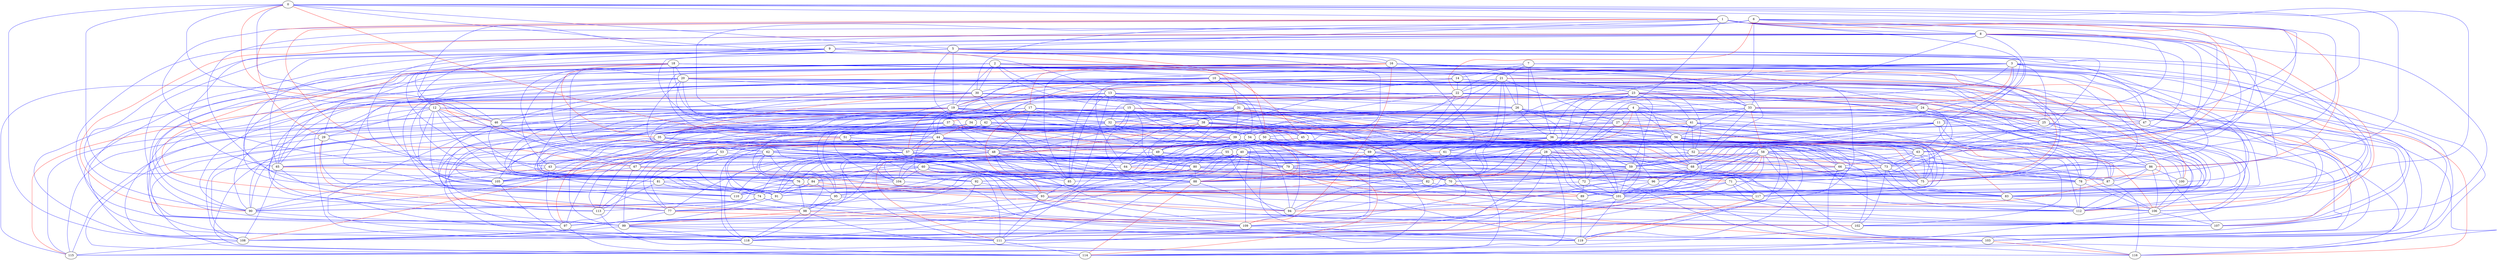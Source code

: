 graph anyrelation {
    overlap = false;

    // Node Properties
"0" -- "1" [color=blue, penwidth=1]
"0" -- "5" [color=blue, penwidth=1]
"0" -- "12" [color=blue, penwidth=1]
"0" -- "13" [color=blue, penwidth=1]
"0" -- "46" [color=blue, penwidth=1]
"0" -- "47" [color=blue, penwidth=1]
"0" -- "48" [color=red, penwidth=1]
"0" -- "51" [color=red, penwidth=1]
"0" -- "58" [color=blue, penwidth=1]
"0" -- "81" [color=blue, penwidth=1]
"0" -- "83" [color=blue, penwidth=1]
"0" -- "86" [color=blue, penwidth=1]
"0" -- "108" [color=blue, penwidth=1]
"1" -- "5" [color=blue, penwidth=1]
"1" -- "8" [color=blue, penwidth=1]
"1" -- "27" [color=blue, penwidth=1]
"1" -- "29" [color=red, penwidth=1]
"1" -- "58" [color=blue, penwidth=1]
"1" -- "63" [color=red, penwidth=1]
"1" -- "67" [color=red, penwidth=1]
"1" -- "70" [color=blue, penwidth=1]
"1" -- "81" [color=blue, penwidth=1]
"1" -- "82" [color=blue, penwidth=1]
"1" -- "86" [color=red, penwidth=1]
"1" -- "88" [color=blue, penwidth=1]
"2" -- "10" [color=blue, penwidth=1]
"2" -- "15" [color=blue, penwidth=1]
"2" -- "19" [color=blue, penwidth=1]
"2" -- "23" [color=blue, penwidth=1]
"2" -- "29" [color=blue, penwidth=1]
"2" -- "30" [color=blue, penwidth=1]
"2" -- "38" [color=blue, penwidth=1]
"2" -- "45" [color=red, penwidth=1]
"2" -- "62" [color=blue, penwidth=1]
"2" -- "75" [color=blue, penwidth=1]
"2" -- "90" [color=blue, penwidth=1]
"2" -- "100" [color=blue, penwidth=1]
"2" -- "108" [color=blue, penwidth=1]
"2" -- "111" [color=blue, penwidth=1]
"3" -- "4" [color=blue, penwidth=1]
"3" -- "10" [color=blue, penwidth=1]
"3" -- "11" [color=blue, penwidth=1]
"3" -- "22" [color=blue, penwidth=1]
"3" -- "25" [color=blue, penwidth=1]
"3" -- "33" [color=red, penwidth=1]
"3" -- "36" [color=blue, penwidth=1]
"3" -- "42" [color=blue, penwidth=1]
"3" -- "83" [color=blue, penwidth=1]
"3" -- "85" [color=blue, penwidth=1]
"3" -- "107" [color=blue, penwidth=1]
"3" -- "114" [color=blue, penwidth=1]
"4" -- "27" [color=blue, penwidth=1]
"4" -- "29" [color=blue, penwidth=1]
"4" -- "40" [color=blue, penwidth=1]
"4" -- "41" [color=blue, penwidth=1]
"4" -- "55" [color=blue, penwidth=1]
"4" -- "56" [color=blue, penwidth=1]
"4" -- "63" [color=blue, penwidth=1]
"4" -- "75" [color=blue, penwidth=1]
"4" -- "82" [color=red, penwidth=1]
"4" -- "95" [color=blue, penwidth=1]
"4" -- "103" [color=blue, penwidth=1]
"4" -- "109" [color=blue, penwidth=1]
"4" -- "111" [color=blue, penwidth=1]
"5" -- "11" [color=blue, penwidth=1]
"5" -- "12" [color=blue, penwidth=1]
"5" -- "16" [color=blue, penwidth=1]
"5" -- "19" [color=blue, penwidth=1]
"5" -- "31" [color=red, penwidth=1]
"5" -- "50" [color=blue, penwidth=1]
"5" -- "61" [color=blue, penwidth=1]
"5" -- "68" [color=blue, penwidth=1]
"5" -- "74" [color=blue, penwidth=1]
"5" -- "80" [color=blue, penwidth=1]
"5" -- "111" [color=blue, penwidth=1]
"6" -- "8" [color=blue, penwidth=1]
"6" -- "11" [color=blue, penwidth=1]
"6" -- "22" [color=red, penwidth=1]
"6" -- "23" [color=blue, penwidth=1]
"6" -- "30" [color=blue, penwidth=1]
"6" -- "42" [color=blue, penwidth=1]
"6" -- "63" [color=blue, penwidth=1]
"6" -- "72" [color=blue, penwidth=1]
"6" -- "91" [color=blue, penwidth=1]
"7" -- "14" [color=blue, penwidth=1]
"7" -- "21" [color=blue, penwidth=1]
"7" -- "36" [color=blue, penwidth=1]
"7" -- "64" [color=blue, penwidth=1]
"7" -- "75" [color=blue, penwidth=1]
"7" -- "85" [color=blue, penwidth=1]
"7" -- "88" [color=blue, penwidth=1]
"7" -- "103" [color=blue, penwidth=1]
"7" -- "117" [color=blue, penwidth=1]
"8" -- "9" [color=blue, penwidth=1]
"8" -- "28" [color=blue, penwidth=1]
"8" -- "46" [color=blue, penwidth=1]
"8" -- "63" [color=blue, penwidth=1]
"8" -- "65" [color=blue, penwidth=1]
"8" -- "73" [color=blue, penwidth=1]
"8" -- "82" [color=blue, penwidth=1]
"8" -- "87" [color=blue, penwidth=1]
"8" -- "90" [color=red, penwidth=1]
"8" -- "97" [color=blue, penwidth=1]
"8" -- "101" [color=blue, penwidth=1]
"8" -- "107" [color=blue, penwidth=1]
"8" -- "112" [color=red, penwidth=1]
"9" -- "16" [color=blue, penwidth=1]
"9" -- "40" [color=blue, penwidth=1]
"9" -- "43" [color=blue, penwidth=1]
"9" -- "47" [color=blue, penwidth=1]
"9" -- "50" [color=red, penwidth=1]
"9" -- "65" [color=blue, penwidth=1]
"9" -- "83" [color=blue, penwidth=1]
"9" -- "90" [color=blue, penwidth=1]
"9" -- "95" [color=blue, penwidth=1]
"9" -- "99" [color=blue, penwidth=1]
"9" -- "112" [color=blue, penwidth=1]
"10" -- "19" [color=red, penwidth=1]
"10" -- "25" [color=blue, penwidth=1]
"10" -- "30" [color=blue, penwidth=1]
"10" -- "33" [color=blue, penwidth=1]
"10" -- "46" [color=blue, penwidth=1]
"10" -- "47" [color=blue, penwidth=1]
"10" -- "50" [color=blue, penwidth=1]
"10" -- "51" [color=blue, penwidth=1]
"10" -- "64" [color=blue, penwidth=1]
"10" -- "68" [color=blue, penwidth=1]
"10" -- "81" [color=blue, penwidth=1]
"10" -- "101" [color=blue, penwidth=1]
"10" -- "102" [color=blue, penwidth=1]
"10" -- "111" [color=blue, penwidth=1]
"11" -- "39" [color=blue, penwidth=1]
"11" -- "52" [color=blue, penwidth=1]
"11" -- "65" [color=blue, penwidth=1]
"11" -- "68" [color=blue, penwidth=1]
"11" -- "78" [color=blue, penwidth=1]
"11" -- "88" [color=blue, penwidth=1]
"11" -- "97" [color=blue, penwidth=1]
"11" -- "106" [color=blue, penwidth=1]
"11" -- "112" [color=blue, penwidth=1]
"12" -- "29" [color=blue, penwidth=1]
"12" -- "32" [color=blue, penwidth=1]
"12" -- "44" [color=blue, penwidth=1]
"12" -- "46" [color=red, penwidth=1]
"12" -- "63" [color=blue, penwidth=1]
"12" -- "91" [color=blue, penwidth=1]
"12" -- "92" [color=blue, penwidth=1]
"12" -- "102" [color=blue, penwidth=1]
"12" -- "105" [color=blue, penwidth=1]
"12" -- "110" [color=blue, penwidth=1]
"12" -- "118" [color=blue, penwidth=1]
"13" -- "19" [color=blue, penwidth=1]
"13" -- "26" [color=blue, penwidth=1]
"13" -- "35" [color=blue, penwidth=1]
"13" -- "49" [color=blue, penwidth=1]
"13" -- "54" [color=blue, penwidth=1]
"13" -- "85" [color=blue, penwidth=1]
"13" -- "93" [color=blue, penwidth=1]
"13" -- "109" [color=blue, penwidth=1]
"14" -- "22" [color=blue, penwidth=1]
"14" -- "25" [color=blue, penwidth=1]
"14" -- "35" [color=blue, penwidth=1]
"14" -- "49" [color=blue, penwidth=1]
"14" -- "57" [color=red, penwidth=1]
"14" -- "75" [color=red, penwidth=1]
"14" -- "86" [color=blue, penwidth=1]
"14" -- "98" [color=blue, penwidth=1]
"14" -- "110" [color=blue, penwidth=1]
"14" -- "117" [color=blue, penwidth=1]
"15" -- "37" [color=red, penwidth=1]
"15" -- "47" [color=red, penwidth=1]
"15" -- "48" [color=blue, penwidth=1]
"15" -- "60" [color=blue, penwidth=1]
"15" -- "66" [color=blue, penwidth=1]
"15" -- "68" [color=red, penwidth=1]
"15" -- "79" [color=blue, penwidth=1]
"15" -- "80" [color=blue, penwidth=1]
"15" -- "90" [color=blue, penwidth=1]
"15" -- "94" [color=blue, penwidth=1]
"15" -- "115" [color=blue, penwidth=1]
"16" -- "17" [color=red, penwidth=1]
"16" -- "19" [color=blue, penwidth=1]
"16" -- "20" [color=red, penwidth=1]
"16" -- "26" [color=blue, penwidth=1]
"16" -- "33" [color=blue, penwidth=1]
"16" -- "43" [color=blue, penwidth=1]
"16" -- "47" [color=blue, penwidth=1]
"16" -- "60" [color=blue, penwidth=1]
"16" -- "65" [color=blue, penwidth=1]
"16" -- "73" [color=blue, penwidth=1]
"16" -- "75" [color=blue, penwidth=1]
"16" -- "103" [color=blue, penwidth=1]
"16" -- "109" [color=red, penwidth=1]
"17" -- "34" [color=blue, penwidth=1]
"17" -- "45" [color=blue, penwidth=1]
"17" -- "47" [color=blue, penwidth=1]
"17" -- "48" [color=blue, penwidth=1]
"17" -- "49" [color=blue, penwidth=1]
"17" -- "56" [color=blue, penwidth=1]
"17" -- "68" [color=blue, penwidth=1]
"17" -- "69" [color=blue, penwidth=1]
"17" -- "70" [color=blue, penwidth=1]
"17" -- "77" [color=blue, penwidth=1]
"17" -- "90" [color=blue, penwidth=1]
"17" -- "93" [color=red, penwidth=1]
"17" -- "108" [color=blue, penwidth=1]
"17" -- "115" [color=blue, penwidth=1]
"18" -- "20" [color=blue, penwidth=1]
"18" -- "24" [color=blue, penwidth=1]
"18" -- "33" [color=blue, penwidth=1]
"18" -- "35" [color=red, penwidth=1]
"18" -- "42" [color=blue, penwidth=1]
"18" -- "59" [color=blue, penwidth=1]
"18" -- "62" [color=blue, penwidth=1]
"18" -- "69" [color=blue, penwidth=1]
"18" -- "77" [color=blue, penwidth=1]
"18" -- "98" [color=red, penwidth=1]
"18" -- "99" [color=blue, penwidth=1]
"18" -- "100" [color=red, penwidth=1]
"18" -- "105" [color=blue, penwidth=1]
"18" -- "117" [color=blue, penwidth=1]
"19" -- "32" [color=blue, penwidth=1]
"19" -- "35" [color=red, penwidth=1]
"19" -- "37" [color=blue, penwidth=1]
"19" -- "44" [color=blue, penwidth=1]
"19" -- "54" [color=blue, penwidth=1]
"19" -- "68" [color=blue, penwidth=1]
"19" -- "76" [color=blue, penwidth=1]
"19" -- "84" [color=blue, penwidth=1]
"19" -- "86" [color=blue, penwidth=1]
"19" -- "91" [color=blue, penwidth=1]
"19" -- "115" [color=blue, penwidth=1]
"19" -- "119" [color=blue, penwidth=1]
"20" -- "26" [color=blue, penwidth=1]
"20" -- "30" [color=blue, penwidth=1]
"20" -- "44" [color=blue, penwidth=1]
"20" -- "51" [color=blue, penwidth=1]
"20" -- "52" [color=blue, penwidth=1]
"20" -- "65" [color=blue, penwidth=1]
"20" -- "71" [color=blue, penwidth=1]
"20" -- "83" [color=blue, penwidth=1]
"20" -- "85" [color=blue, penwidth=1]
"20" -- "99" [color=blue, penwidth=1]
"20" -- "105" [color=blue, penwidth=1]
"20" -- "107" [color=blue, penwidth=1]
"20" -- "115" [color=blue, penwidth=1]
"21" -- "22" [color=blue, penwidth=1]
"21" -- "26" [color=blue, penwidth=1]
"21" -- "27" [color=blue, penwidth=1]
"21" -- "46" [color=blue, penwidth=1]
"21" -- "54" [color=blue, penwidth=1]
"21" -- "61" [color=blue, penwidth=1]
"21" -- "78" [color=red, penwidth=1]
"21" -- "84" [color=blue, penwidth=1]
"21" -- "88" [color=blue, penwidth=1]
"21" -- "94" [color=blue, penwidth=1]
"21" -- "102" [color=blue, penwidth=1]
"21" -- "114" [color=blue, penwidth=1]
"22" -- "25" [color=blue, penwidth=1]
"22" -- "33" [color=blue, penwidth=1]
"22" -- "39" [color=blue, penwidth=1]
"22" -- "65" [color=blue, penwidth=1]
"22" -- "69" [color=blue, penwidth=1]
"22" -- "74" [color=blue, penwidth=1]
"22" -- "78" [color=blue, penwidth=1]
"22" -- "80" [color=blue, penwidth=1]
"22" -- "87" [color=blue, penwidth=1]
"22" -- "91" [color=blue, penwidth=1]
"22" -- "92" [color=blue, penwidth=1]
"22" -- "106" [color=blue, penwidth=1]
"22" -- "108" [color=blue, penwidth=1]
"23" -- "24" [color=blue, penwidth=1]
"23" -- "32" [color=blue, penwidth=1]
"23" -- "33" [color=blue, penwidth=1]
"23" -- "35" [color=blue, penwidth=1]
"23" -- "41" [color=blue, penwidth=1]
"23" -- "44" [color=blue, penwidth=1]
"23" -- "49" [color=blue, penwidth=1]
"23" -- "54" [color=blue, penwidth=1]
"23" -- "59" [color=blue, penwidth=1]
"23" -- "69" [color=blue, penwidth=1]
"23" -- "78" [color=blue, penwidth=1]
"23" -- "79" [color=blue, penwidth=1]
"23" -- "89" [color=blue, penwidth=1]
"23" -- "115" [color=red, penwidth=1]
"23" -- "116" [color=red, penwidth=1]
"24" -- "25" [color=red, penwidth=1]
"24" -- "63" [color=blue, penwidth=1]
"24" -- "101" [color=blue, penwidth=1]
"24" -- "102" [color=blue, penwidth=1]
"24" -- "108" [color=blue, penwidth=1]
"24" -- "110" [color=blue, penwidth=1]
"25" -- "56" [color=blue, penwidth=1]
"25" -- "73" [color=blue, penwidth=1]
"25" -- "83" [color=blue, penwidth=1]
"25" -- "95" [color=blue, penwidth=1]
"25" -- "103" [color=blue, penwidth=1]
"25" -- "112" [color=blue, penwidth=1]
"25" -- "119" [color=blue, penwidth=1]
"26" -- "27" [color=blue, penwidth=1]
"26" -- "32" [color=blue, penwidth=1]
"26" -- "36" [color=blue, penwidth=1]
"26" -- "52" [color=blue, penwidth=1]
"26" -- "82" [color=blue, penwidth=1]
"27" -- "51" [color=blue, penwidth=1]
"27" -- "56" [color=blue, penwidth=1]
"27" -- "62" [color=blue, penwidth=1]
"27" -- "70" [color=blue, penwidth=1]
"27" -- "79" [color=blue, penwidth=1]
"27" -- "83" [color=red, penwidth=1]
"27" -- "87" [color=blue, penwidth=1]
"27" -- "95" [color=blue, penwidth=1]
"27" -- "100" [color=blue, penwidth=1]
"27" -- "105" [color=blue, penwidth=1]
"28" -- "59" [color=blue, penwidth=1]
"28" -- "66" [color=red, penwidth=1]
"28" -- "80" [color=blue, penwidth=1]
"28" -- "86" [color=blue, penwidth=1]
"28" -- "101" [color=blue, penwidth=1]
"28" -- "104" [color=blue, penwidth=1]
"28" -- "108" [color=blue, penwidth=1]
"28" -- "114" [color=blue, penwidth=1]
"28" -- "117" [color=blue, penwidth=1]
"28" -- "118" [color=blue, penwidth=1]
"29" -- "76" [color=blue, penwidth=1]
"29" -- "77" [color=red, penwidth=1]
"29" -- "110" [color=blue, penwidth=1]
"29" -- "114" [color=blue, penwidth=1]
"30" -- "31" [color=blue, penwidth=1]
"30" -- "35" [color=red, penwidth=1]
"30" -- "38" [color=blue, penwidth=1]
"30" -- "62" [color=blue, penwidth=1]
"30" -- "68" [color=blue, penwidth=1]
"30" -- "82" [color=blue, penwidth=1]
"30" -- "85" [color=blue, penwidth=1]
"30" -- "90" [color=blue, penwidth=1]
"30" -- "98" [color=blue, penwidth=1]
"30" -- "99" [color=blue, penwidth=1]
"30" -- "107" [color=red, penwidth=1]
"30" -- "116" [color=blue, penwidth=1]
"31" -- "32" [color=blue, penwidth=1]
"31" -- "38" [color=blue, penwidth=1]
"31" -- "39" [color=blue, penwidth=1]
"31" -- "41" [color=blue, penwidth=1]
"31" -- "56" [color=blue, penwidth=1]
"31" -- "67" [color=blue, penwidth=1]
"31" -- "82" [color=red, penwidth=1]
"31" -- "94" [color=blue, penwidth=1]
"31" -- "101" [color=blue, penwidth=1]
"31" -- "105" [color=blue, penwidth=1]
"32" -- "35" [color=blue, penwidth=1]
"32" -- "53" [color=blue, penwidth=1]
"32" -- "54" [color=blue, penwidth=1]
"32" -- "57" [color=blue, penwidth=1]
"32" -- "70" [color=blue, penwidth=1]
"32" -- "75" [color=red, penwidth=1]
"33" -- "39" [color=blue, penwidth=1]
"33" -- "41" [color=blue, penwidth=1]
"33" -- "46" [color=blue, penwidth=1]
"33" -- "56" [color=blue, penwidth=1]
"33" -- "58" [color=red, penwidth=1]
"33" -- "59" [color=blue, penwidth=1]
"33" -- "76" [color=blue, penwidth=1]
"33" -- "103" [color=blue, penwidth=1]
"33" -- "112" [color=blue, penwidth=1]
"34" -- "39" [color=red, penwidth=1]
"34" -- "44" [color=red, penwidth=1]
"34" -- "53" [color=blue, penwidth=1]
"34" -- "54" [color=blue, penwidth=1]
"34" -- "66" [color=blue, penwidth=1]
"34" -- "104" [color=blue, penwidth=1]
"34" -- "113" [color=blue, penwidth=1]
"35" -- "48" [color=blue, penwidth=1]
"35" -- "57" [color=blue, penwidth=1]
"35" -- "84" [color=blue, penwidth=1]
"35" -- "88" [color=blue, penwidth=1]
"35" -- "90" [color=blue, penwidth=1]
"35" -- "101" [color=blue, penwidth=1]
"35" -- "105" [color=blue, penwidth=1]
"35" -- "109" [color=blue, penwidth=1]
"36" -- "40" [color=blue, penwidth=1]
"36" -- "48" [color=blue, penwidth=1]
"36" -- "61" [color=blue, penwidth=1]
"36" -- "63" [color=blue, penwidth=1]
"36" -- "77" [color=blue, penwidth=1]
"36" -- "78" [color=blue, penwidth=1]
"36" -- "82" [color=blue, penwidth=1]
"36" -- "87" [color=blue, penwidth=1]
"37" -- "48" [color=blue, penwidth=1]
"37" -- "49" [color=red, penwidth=1]
"37" -- "56" [color=blue, penwidth=1]
"37" -- "57" [color=blue, penwidth=1]
"37" -- "67" [color=blue, penwidth=1]
"37" -- "79" [color=blue, penwidth=1]
"37" -- "84" [color=blue, penwidth=1]
"37" -- "97" [color=blue, penwidth=1]
"37" -- "102" [color=blue, penwidth=1]
"37" -- "108" [color=blue, penwidth=1]
"37" -- "112" [color=blue, penwidth=1]
"37" -- "114" [color=blue, penwidth=1]
"38" -- "43" [color=blue, penwidth=1]
"38" -- "45" [color=blue, penwidth=1]
"38" -- "61" [color=red, penwidth=1]
"38" -- "64" [color=blue, penwidth=1]
"38" -- "69" [color=blue, penwidth=1]
"38" -- "73" [color=blue, penwidth=1]
"38" -- "80" [color=blue, penwidth=1]
"38" -- "96" [color=blue, penwidth=1]
"38" -- "111" [color=red, penwidth=1]
"38" -- "114" [color=blue, penwidth=1]
"39" -- "49" [color=blue, penwidth=1]
"39" -- "64" [color=blue, penwidth=1]
"39" -- "72" [color=blue, penwidth=1]
"39" -- "73" [color=blue, penwidth=1]
"39" -- "77" [color=blue, penwidth=1]
"39" -- "82" [color=blue, penwidth=1]
"39" -- "90" [color=blue, penwidth=1]
"40" -- "43" [color=blue, penwidth=1]
"40" -- "59" [color=blue, penwidth=1]
"40" -- "66" [color=blue, penwidth=1]
"40" -- "67" [color=blue, penwidth=1]
"40" -- "77" [color=blue, penwidth=1]
"40" -- "88" [color=blue, penwidth=1]
"40" -- "92" [color=blue, penwidth=1]
"40" -- "107" [color=blue, penwidth=1]
"40" -- "111" [color=blue, penwidth=1]
"40" -- "116" [color=blue, penwidth=1]
"40" -- "118" [color=blue, penwidth=1]
"40" -- "119" [color=blue, penwidth=1]
"41" -- "52" [color=blue, penwidth=1]
"41" -- "54" [color=red, penwidth=1]
"41" -- "61" [color=blue, penwidth=1]
"41" -- "75" [color=blue, penwidth=1]
"41" -- "89" [color=blue, penwidth=1]
"41" -- "96" [color=blue, penwidth=1]
"41" -- "100" [color=blue, penwidth=1]
"42" -- "43" [color=blue, penwidth=1]
"42" -- "51" [color=blue, penwidth=1]
"42" -- "70" [color=blue, penwidth=1]
"42" -- "83" [color=blue, penwidth=1]
"42" -- "86" [color=blue, penwidth=1]
"42" -- "99" [color=blue, penwidth=1]
"42" -- "104" [color=blue, penwidth=1]
"42" -- "107" [color=blue, penwidth=1]
"42" -- "109" [color=blue, penwidth=1]
"42" -- "118" [color=blue, penwidth=1]
"43" -- "87" [color=blue, penwidth=1]
"43" -- "88" [color=blue, penwidth=1]
"43" -- "90" [color=blue, penwidth=1]
"43" -- "97" [color=blue, penwidth=1]
"44" -- "48" [color=blue, penwidth=1]
"44" -- "57" [color=red, penwidth=1]
"44" -- "72" [color=blue, penwidth=1]
"44" -- "74" [color=blue, penwidth=1]
"44" -- "80" [color=blue, penwidth=1]
"44" -- "82" [color=blue, penwidth=1]
"44" -- "88" [color=blue, penwidth=1]
"44" -- "93" [color=blue, penwidth=1]
"44" -- "104" [color=blue, penwidth=1]
"44" -- "113" [color=blue, penwidth=1]
"45" -- "48" [color=red, penwidth=1]
"45" -- "59" [color=blue, penwidth=1]
"45" -- "69" [color=blue, penwidth=1]
"45" -- "90" [color=blue, penwidth=1]
"45" -- "101" [color=blue, penwidth=1]
"45" -- "112" [color=blue, penwidth=1]
"46" -- "54" [color=blue, penwidth=1]
"46" -- "67" [color=blue, penwidth=1]
"46" -- "93" [color=blue, penwidth=1]
"46" -- "118" [color=blue, penwidth=1]
"47" -- "68" [color=blue, penwidth=1]
"47" -- "93" [color=blue, penwidth=1]
"47" -- "106" [color=blue, penwidth=1]
"47" -- "112" [color=blue, penwidth=1]
"47" -- "116" [color=blue, penwidth=1]
"48" -- "76" [color=blue, penwidth=1]
"48" -- "77" [color=blue, penwidth=1]
"48" -- "79" [color=blue, penwidth=1]
"48" -- "82" [color=blue, penwidth=1]
"48" -- "85" [color=blue, penwidth=1]
"48" -- "98" [color=blue, penwidth=1]
"48" -- "102" [color=blue, penwidth=1]
"48" -- "110" [color=blue, penwidth=1]
"48" -- "117" [color=blue, penwidth=1]
"49" -- "64" [color=blue, penwidth=1]
"49" -- "77" [color=blue, penwidth=1]
"49" -- "79" [color=blue, penwidth=1]
"49" -- "83" [color=blue, penwidth=1]
"50" -- "53" [color=blue, penwidth=1]
"50" -- "66" [color=blue, penwidth=1]
"50" -- "69" [color=blue, penwidth=1]
"50" -- "75" [color=blue, penwidth=1]
"50" -- "88" [color=red, penwidth=1]
"50" -- "91" [color=blue, penwidth=1]
"50" -- "104" [color=blue, penwidth=1]
"50" -- "114" [color=red, penwidth=1]
"50" -- "117" [color=blue, penwidth=1]
"50" -- "118" [color=blue, penwidth=1]
"51" -- "57" [color=blue, penwidth=1]
"51" -- "87" [color=blue, penwidth=1]
"51" -- "92" [color=blue, penwidth=1]
"51" -- "97" [color=red, penwidth=1]
"51" -- "119" [color=blue, penwidth=1]
"52" -- "59" [color=blue, penwidth=1]
"52" -- "73" [color=red, penwidth=1]
"52" -- "75" [color=blue, penwidth=1]
"52" -- "80" [color=blue, penwidth=1]
"52" -- "84" [color=blue, penwidth=1]
"53" -- "67" [color=blue, penwidth=1]
"53" -- "77" [color=blue, penwidth=1]
"53" -- "91" [color=blue, penwidth=1]
"53" -- "96" [color=blue, penwidth=1]
"53" -- "97" [color=blue, penwidth=1]
"54" -- "62" [color=blue, penwidth=1]
"54" -- "63" [color=blue, penwidth=1]
"54" -- "69" [color=blue, penwidth=1]
"54" -- "71" [color=blue, penwidth=1]
"54" -- "94" [color=blue, penwidth=1]
"54" -- "101" [color=blue, penwidth=1]
"54" -- "104" [color=blue, penwidth=1]
"54" -- "108" [color=red, penwidth=1]
"54" -- "113" [color=blue, penwidth=1]
"54" -- "119" [color=blue, penwidth=1]
"55" -- "59" [color=blue, penwidth=1]
"55" -- "65" [color=blue, penwidth=1]
"55" -- "99" [color=blue, penwidth=1]
"55" -- "102" [color=blue, penwidth=1]
"55" -- "103" [color=red, penwidth=1]
"55" -- "105" [color=blue, penwidth=1]
"56" -- "63" [color=blue, penwidth=1]
"56" -- "64" [color=blue, penwidth=1]
"56" -- "80" [color=blue, penwidth=1]
"56" -- "87" [color=blue, penwidth=1]
"56" -- "89" [color=blue, penwidth=1]
"56" -- "106" [color=red, penwidth=1]
"56" -- "111" [color=blue, penwidth=1]
"57" -- "59" [color=blue, penwidth=1]
"57" -- "65" [color=blue, penwidth=1]
"57" -- "70" [color=blue, penwidth=1]
"57" -- "74" [color=blue, penwidth=1]
"57" -- "75" [color=blue, penwidth=1]
"57" -- "91" [color=blue, penwidth=1]
"57" -- "111" [color=blue, penwidth=1]
"57" -- "112" [color=blue, penwidth=1]
"57" -- "118" [color=blue, penwidth=1]
"58" -- "59" [color=blue, penwidth=1]
"58" -- "64" [color=blue, penwidth=1]
"58" -- "75" [color=blue, penwidth=1]
"58" -- "78" [color=blue, penwidth=1]
"58" -- "83" [color=blue, penwidth=1]
"58" -- "89" [color=blue, penwidth=1]
"58" -- "94" [color=blue, penwidth=1]
"58" -- "101" [color=blue, penwidth=1]
"58" -- "108" [color=blue, penwidth=1]
"58" -- "110" [color=blue, penwidth=1]
"58" -- "111" [color=blue, penwidth=1]
"58" -- "116" [color=blue, penwidth=1]
"58" -- "118" [color=red, penwidth=1]
"59" -- "72" [color=blue, penwidth=1]
"59" -- "74" [color=blue, penwidth=1]
"59" -- "76" [color=blue, penwidth=1]
"59" -- "78" [color=blue, penwidth=1]
"59" -- "101" [color=blue, penwidth=1]
"60" -- "76" [color=blue, penwidth=1]
"60" -- "84" [color=blue, penwidth=1]
"60" -- "88" [color=blue, penwidth=1]
"60" -- "89" [color=blue, penwidth=1]
"60" -- "104" [color=blue, penwidth=1]
"60" -- "107" [color=blue, penwidth=1]
"60" -- "109" [color=blue, penwidth=1]
"60" -- "111" [color=blue, penwidth=1]
"61" -- "67" [color=blue, penwidth=1]
"61" -- "72" [color=blue, penwidth=1]
"61" -- "88" [color=blue, penwidth=1]
"61" -- "93" [color=red, penwidth=1]
"61" -- "114" [color=blue, penwidth=1]
"62" -- "74" [color=blue, penwidth=1]
"62" -- "81" [color=blue, penwidth=1]
"62" -- "86" [color=blue, penwidth=1]
"62" -- "93" [color=blue, penwidth=1]
"62" -- "95" [color=blue, penwidth=1]
"62" -- "98" [color=blue, penwidth=1]
"62" -- "106" [color=blue, penwidth=1]
"62" -- "113" [color=blue, penwidth=1]
"62" -- "117" [color=blue, penwidth=1]
"63" -- "66" [color=blue, penwidth=1]
"63" -- "68" [color=blue, penwidth=1]
"63" -- "71" [color=blue, penwidth=1]
"63" -- "73" [color=blue, penwidth=1]
"63" -- "75" [color=blue, penwidth=1]
"63" -- "106" [color=blue, penwidth=1]
"63" -- "117" [color=blue, penwidth=1]
"64" -- "71" [color=red, penwidth=1]
"64" -- "81" [color=blue, penwidth=1]
"65" -- "70" [color=red, penwidth=1]
"65" -- "108" [color=blue, penwidth=1]
"65" -- "113" [color=blue, penwidth=1]
"66" -- "70" [color=blue, penwidth=1]
"66" -- "75" [color=blue, penwidth=1]
"66" -- "78" [color=blue, penwidth=1]
"66" -- "115" [color=blue, penwidth=1]
"67" -- "89" [color=red, penwidth=1]
"67" -- "92" [color=blue, penwidth=1]
"67" -- "99" [color=blue, penwidth=1]
"67" -- "105" [color=blue, penwidth=1]
"68" -- "96" [color=blue, penwidth=1]
"68" -- "103" [color=blue, penwidth=1]
"68" -- "110" [color=blue, penwidth=1]
"69" -- "83" [color=blue, penwidth=1]
"69" -- "87" [color=blue, penwidth=1]
"69" -- "88" [color=red, penwidth=1]
"69" -- "92" [color=blue, penwidth=1]
"69" -- "100" [color=blue, penwidth=1]
"69" -- "109" [color=blue, penwidth=1]
"69" -- "115" [color=blue, penwidth=1]
"70" -- "74" [color=blue, penwidth=1]
"70" -- "89" [color=red, penwidth=1]
"70" -- "97" [color=blue, penwidth=1]
"70" -- "101" [color=blue, penwidth=1]
"70" -- "112" [color=blue, penwidth=1]
"71" -- "101" [color=blue, penwidth=1]
"71" -- "107" [color=blue, penwidth=1]
"71" -- "109" [color=blue, penwidth=1]
"71" -- "117" [color=blue, penwidth=1]
"72" -- "89" [color=blue, penwidth=1]
"72" -- "91" [color=blue, penwidth=1]
"72" -- "101" [color=blue, penwidth=1]
"73" -- "75" [color=blue, penwidth=1]
"73" -- "82" [color=red, penwidth=1]
"73" -- "85" [color=blue, penwidth=1]
"73" -- "96" [color=blue, penwidth=1]
"73" -- "102" [color=blue, penwidth=1]
"73" -- "106" [color=blue, penwidth=1]
"74" -- "77" [color=blue, penwidth=1]
"74" -- "90" [color=blue, penwidth=1]
"74" -- "103" [color=blue, penwidth=1]
"74" -- "113" [color=blue, penwidth=1]
"74" -- "119" [color=blue, penwidth=1]
"76" -- "89" [color=red, penwidth=1]
"76" -- "91" [color=blue, penwidth=1]
"76" -- "98" [color=blue, penwidth=1]
"76" -- "110" [color=blue, penwidth=1]
"77" -- "102" [color=red, penwidth=1]
"77" -- "108" [color=blue, penwidth=1]
"78" -- "101" [color=blue, penwidth=1]
"78" -- "106" [color=blue, penwidth=1]
"78" -- "112" [color=blue, penwidth=1]
"79" -- "82" [color=blue, penwidth=1]
"79" -- "83" [color=blue, penwidth=1]
"79" -- "84" [color=blue, penwidth=1]
"79" -- "105" [color=blue, penwidth=1]
"79" -- "107" [color=blue, penwidth=1]
"80" -- "88" [color=blue, penwidth=1]
"80" -- "92" [color=blue, penwidth=1]
"80" -- "96" [color=blue, penwidth=1]
"80" -- "97" [color=blue, penwidth=1]
"80" -- "117" [color=blue, penwidth=1]
"81" -- "91" [color=blue, penwidth=1]
"81" -- "95" [color=blue, penwidth=1]
"81" -- "113" [color=blue, penwidth=1]
"82" -- "83" [color=blue, penwidth=1]
"82" -- "94" [color=blue, penwidth=1]
"83" -- "112" [color=blue, penwidth=1]
"84" -- "90" [color=blue, penwidth=1]
"84" -- "91" [color=blue, penwidth=1]
"84" -- "94" [color=red, penwidth=1]
"84" -- "95" [color=blue, penwidth=1]
"85" -- "93" [color=blue, penwidth=1]
"86" -- "87" [color=blue, penwidth=1]
"86" -- "91" [color=blue, penwidth=1]
"86" -- "96" [color=blue, penwidth=1]
"86" -- "100" [color=blue, penwidth=1]
"86" -- "106" [color=blue, penwidth=1]
"87" -- "94" [color=red, penwidth=1]
"87" -- "116" [color=blue, penwidth=1]
"88" -- "91" [color=blue, penwidth=1]
"88" -- "94" [color=blue, penwidth=1]
"88" -- "108" [color=blue, penwidth=1]
"88" -- "114" [color=red, penwidth=1]
"89" -- "119" [color=blue, penwidth=1]
"90" -- "97" [color=blue, penwidth=1]
"91" -- "99" [color=blue, penwidth=1]
"92" -- "93" [color=blue, penwidth=1]
"92" -- "98" [color=blue, penwidth=1]
"93" -- "94" [color=blue, penwidth=1]
"93" -- "97" [color=blue, penwidth=1]
"93" -- "109" [color=blue, penwidth=1]
"93" -- "111" [color=blue, penwidth=1]
"95" -- "98" [color=blue, penwidth=1]
"95" -- "109" [color=blue, penwidth=1]
"95" -- "118" [color=blue, penwidth=1]
"96" -- "97" [color=blue, penwidth=1]
"96" -- "101" [color=blue, penwidth=1]
"96" -- "103" [color=blue, penwidth=1]
"97" -- "114" [color=blue, penwidth=1]
"98" -- "99" [color=red, penwidth=1]
"98" -- "109" [color=red, penwidth=1]
"98" -- "116" [color=blue, penwidth=1]
"98" -- "118" [color=blue, penwidth=1]
"99" -- "103" [color=blue, penwidth=1]
"99" -- "108" [color=blue, penwidth=1]
"99" -- "111" [color=blue, penwidth=1]
"99" -- "118" [color=blue, penwidth=1]
"100" -- "106" [color=blue, penwidth=1]
"101" -- "106" [color=blue, penwidth=1]
"101" -- "118" [color=blue, penwidth=1]
"101" -- "119" [color=blue, penwidth=1]
"103" -- "115" [color=blue, penwidth=1]
"103" -- "116" [color=red, penwidth=1]
"104" -- "110" [color=blue, penwidth=1]
"104" -- "119" [color=blue, penwidth=1]
"105" -- "118" [color=blue, penwidth=1]
"106" -- "107" [color=blue, penwidth=1]
"106" -- "114" [color=blue, penwidth=1]
"108" -- "115" [color=blue, penwidth=1]
"109" -- "118" [color=blue, penwidth=1]
"109" -- "119" [color=blue, penwidth=1]
"111" -- "114" [color=blue, penwidth=1]
"113" -- "114" [color=blue, penwidth=1]
"117" -- "119" [color=red, penwidth=1]
}